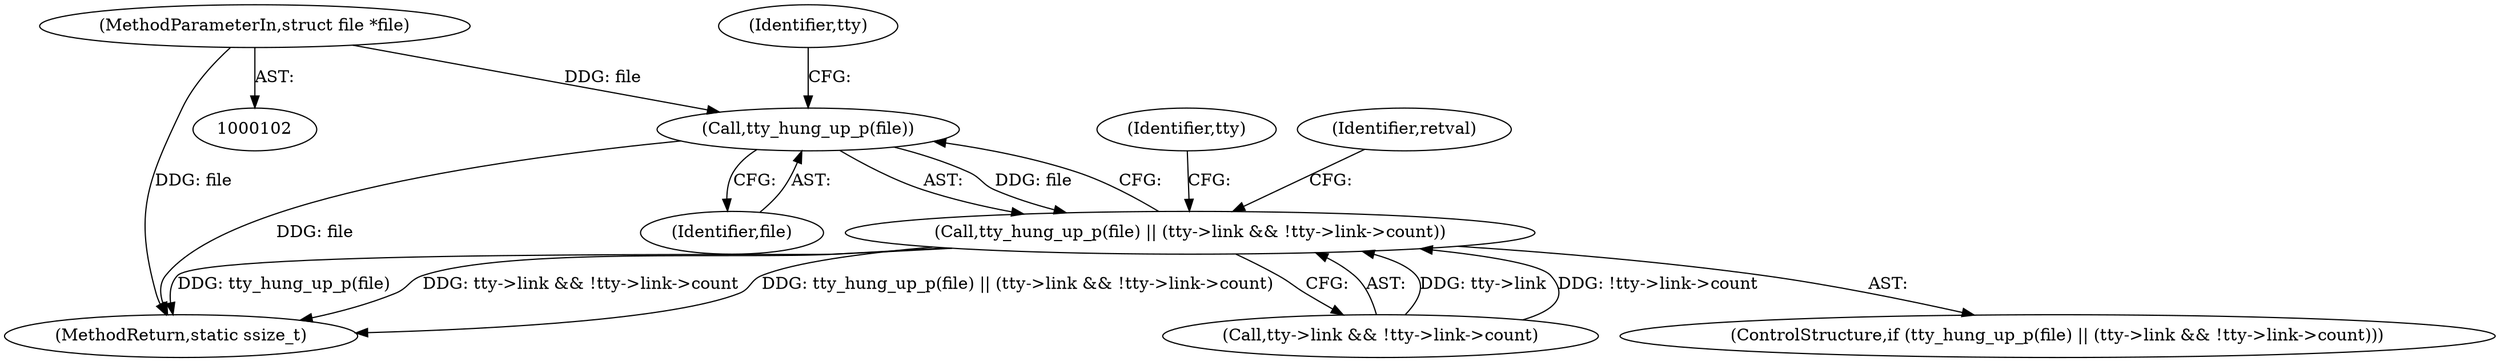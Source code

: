 digraph "0_linux_4291086b1f081b869c6d79e5b7441633dc3ace00@pointer" {
"1000104" [label="(MethodParameterIn,struct file *file)"];
"1000170" [label="(Call,tty_hung_up_p(file))"];
"1000169" [label="(Call,tty_hung_up_p(file) || (tty->link && !tty->link->count))"];
"1000368" [label="(MethodReturn,static ssize_t)"];
"1000190" [label="(Identifier,tty)"];
"1000171" [label="(Identifier,file)"];
"1000169" [label="(Call,tty_hung_up_p(file) || (tty->link && !tty->link->count))"];
"1000172" [label="(Call,tty->link && !tty->link->count)"];
"1000104" [label="(MethodParameterIn,struct file *file)"];
"1000168" [label="(ControlStructure,if (tty_hung_up_p(file) || (tty->link && !tty->link->count)))"];
"1000184" [label="(Identifier,retval)"];
"1000174" [label="(Identifier,tty)"];
"1000170" [label="(Call,tty_hung_up_p(file))"];
"1000104" -> "1000102"  [label="AST: "];
"1000104" -> "1000368"  [label="DDG: file"];
"1000104" -> "1000170"  [label="DDG: file"];
"1000170" -> "1000169"  [label="AST: "];
"1000170" -> "1000171"  [label="CFG: "];
"1000171" -> "1000170"  [label="AST: "];
"1000174" -> "1000170"  [label="CFG: "];
"1000169" -> "1000170"  [label="CFG: "];
"1000170" -> "1000368"  [label="DDG: file"];
"1000170" -> "1000169"  [label="DDG: file"];
"1000169" -> "1000168"  [label="AST: "];
"1000169" -> "1000172"  [label="CFG: "];
"1000172" -> "1000169"  [label="AST: "];
"1000184" -> "1000169"  [label="CFG: "];
"1000190" -> "1000169"  [label="CFG: "];
"1000169" -> "1000368"  [label="DDG: tty->link && !tty->link->count"];
"1000169" -> "1000368"  [label="DDG: tty_hung_up_p(file) || (tty->link && !tty->link->count)"];
"1000169" -> "1000368"  [label="DDG: tty_hung_up_p(file)"];
"1000172" -> "1000169"  [label="DDG: tty->link"];
"1000172" -> "1000169"  [label="DDG: !tty->link->count"];
}

